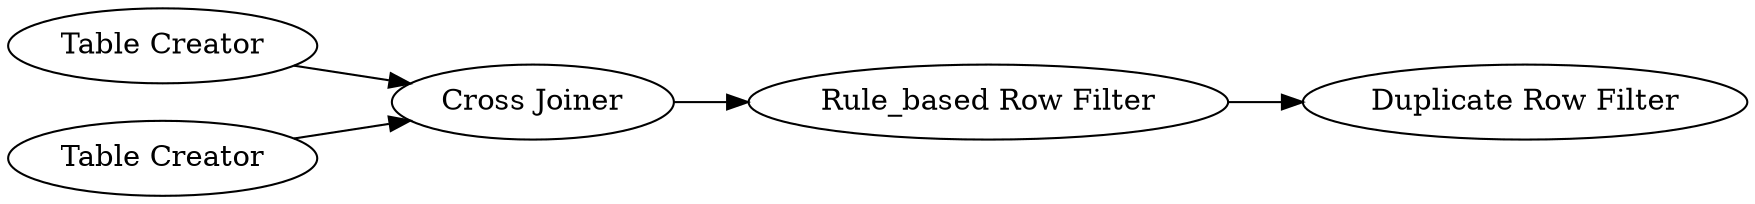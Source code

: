 digraph {
	4 -> 7
	2 -> 3
	3 -> 4
	1 -> 3
	1 [label="Table Creator"]
	7 [label="Duplicate Row Filter"]
	4 [label="Rule_based Row Filter"]
	3 [label="Cross Joiner"]
	2 [label="Table Creator"]
	rankdir=LR
}
